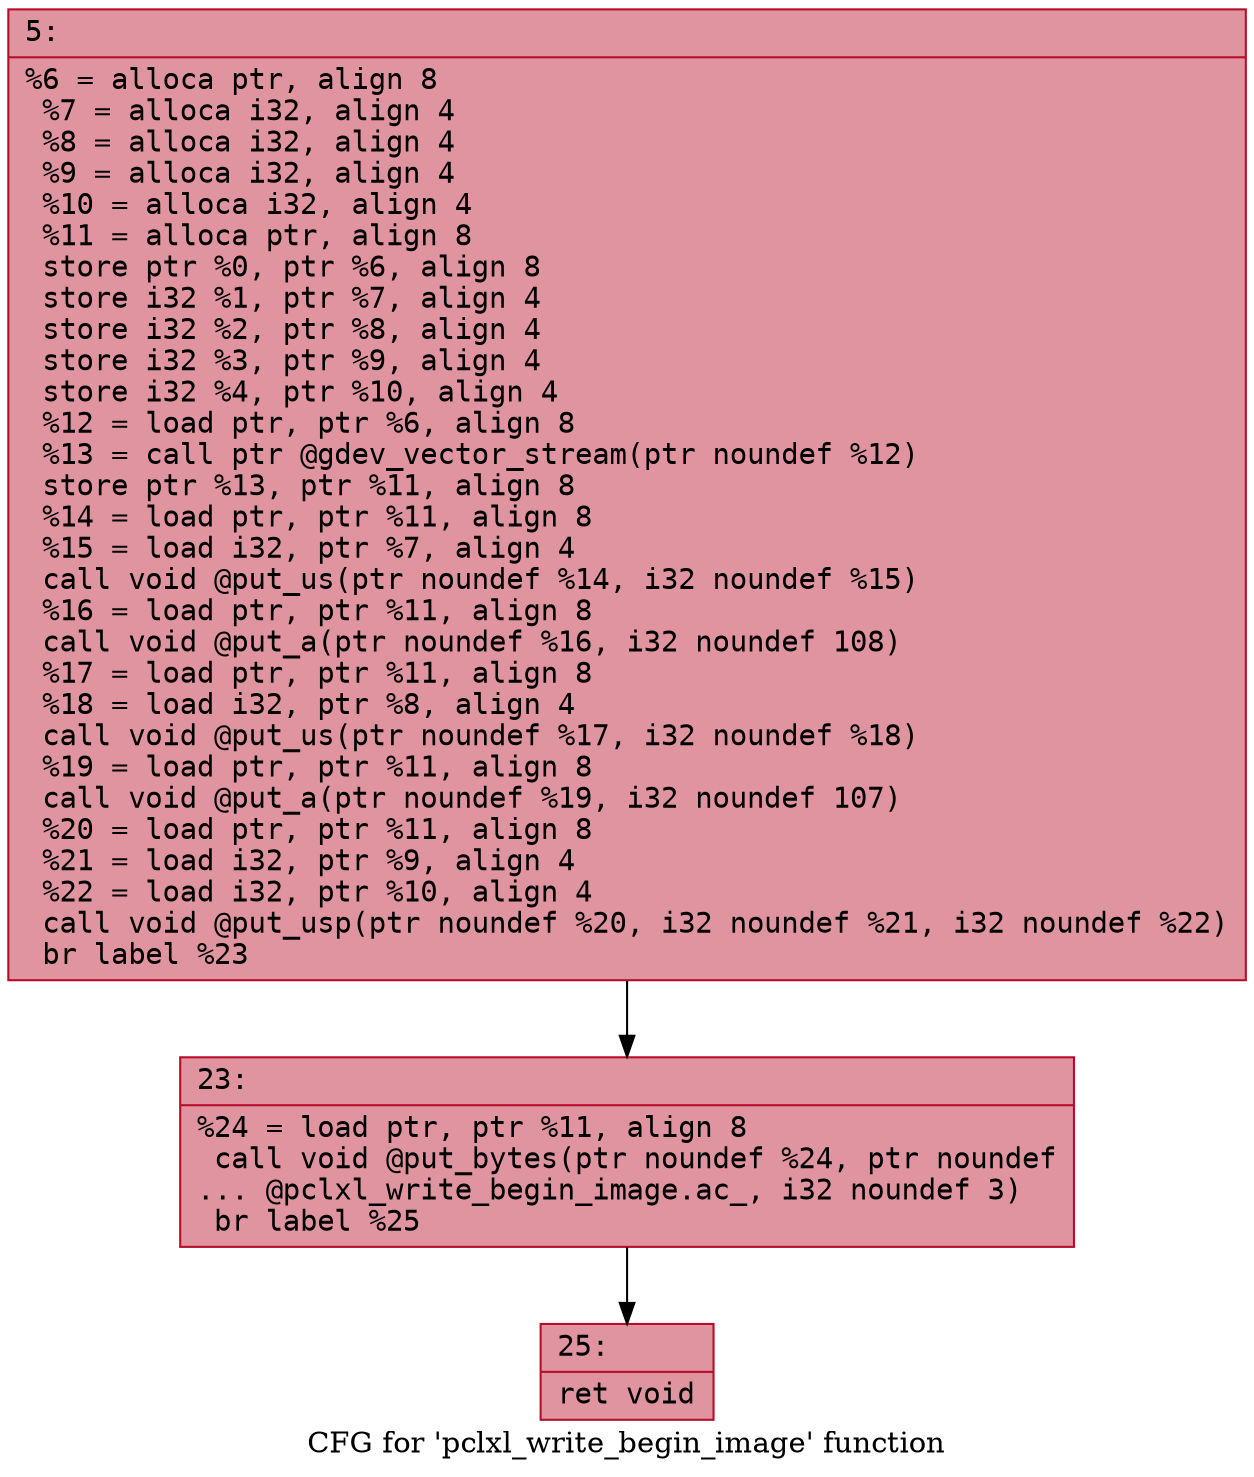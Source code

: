 digraph "CFG for 'pclxl_write_begin_image' function" {
	label="CFG for 'pclxl_write_begin_image' function";

	Node0x600003bad130 [shape=record,color="#b70d28ff", style=filled, fillcolor="#b70d2870" fontname="Courier",label="{5:\l|  %6 = alloca ptr, align 8\l  %7 = alloca i32, align 4\l  %8 = alloca i32, align 4\l  %9 = alloca i32, align 4\l  %10 = alloca i32, align 4\l  %11 = alloca ptr, align 8\l  store ptr %0, ptr %6, align 8\l  store i32 %1, ptr %7, align 4\l  store i32 %2, ptr %8, align 4\l  store i32 %3, ptr %9, align 4\l  store i32 %4, ptr %10, align 4\l  %12 = load ptr, ptr %6, align 8\l  %13 = call ptr @gdev_vector_stream(ptr noundef %12)\l  store ptr %13, ptr %11, align 8\l  %14 = load ptr, ptr %11, align 8\l  %15 = load i32, ptr %7, align 4\l  call void @put_us(ptr noundef %14, i32 noundef %15)\l  %16 = load ptr, ptr %11, align 8\l  call void @put_a(ptr noundef %16, i32 noundef 108)\l  %17 = load ptr, ptr %11, align 8\l  %18 = load i32, ptr %8, align 4\l  call void @put_us(ptr noundef %17, i32 noundef %18)\l  %19 = load ptr, ptr %11, align 8\l  call void @put_a(ptr noundef %19, i32 noundef 107)\l  %20 = load ptr, ptr %11, align 8\l  %21 = load i32, ptr %9, align 4\l  %22 = load i32, ptr %10, align 4\l  call void @put_usp(ptr noundef %20, i32 noundef %21, i32 noundef %22)\l  br label %23\l}"];
	Node0x600003bad130 -> Node0x600003bad180[tooltip="5 -> 23\nProbability 100.00%" ];
	Node0x600003bad180 [shape=record,color="#b70d28ff", style=filled, fillcolor="#b70d2870" fontname="Courier",label="{23:\l|  %24 = load ptr, ptr %11, align 8\l  call void @put_bytes(ptr noundef %24, ptr noundef\l... @pclxl_write_begin_image.ac_, i32 noundef 3)\l  br label %25\l}"];
	Node0x600003bad180 -> Node0x600003bad1d0[tooltip="23 -> 25\nProbability 100.00%" ];
	Node0x600003bad1d0 [shape=record,color="#b70d28ff", style=filled, fillcolor="#b70d2870" fontname="Courier",label="{25:\l|  ret void\l}"];
}
